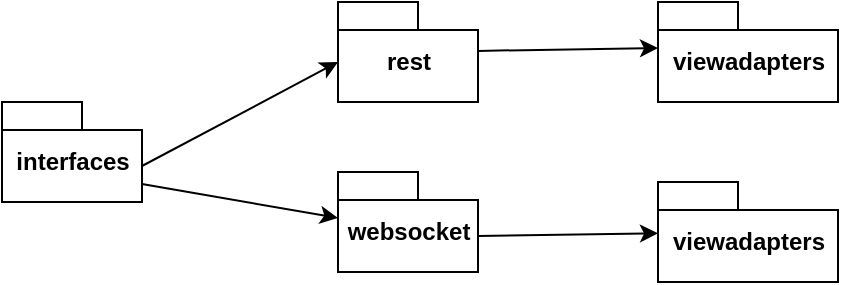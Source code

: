 <mxfile version="10.4.5" type="github"><diagram id="IdwUlAA_Gme_ZSG7m5P3" name="Page-1"><mxGraphModel dx="1327" dy="759" grid="1" gridSize="10" guides="1" tooltips="1" connect="1" arrows="1" fold="1" page="1" pageScale="1" pageWidth="850" pageHeight="1100" math="0" shadow="0"><root><mxCell id="0"/><mxCell id="1" parent="0"/><mxCell id="zjY6fRyEuLIIfnF6fcyV-1" value="interfaces&lt;br&gt;" style="shape=folder;fontStyle=1;spacingTop=10;tabWidth=40;tabHeight=14;tabPosition=left;html=1;" vertex="1" parent="1"><mxGeometry x="242" y="300" width="70" height="50" as="geometry"/></mxCell><mxCell id="zjY6fRyEuLIIfnF6fcyV-2" value="" style="endArrow=classic;html=1;exitX=0;exitY=0;exitDx=70;exitDy=32;exitPerimeter=0;" edge="1" parent="1" source="zjY6fRyEuLIIfnF6fcyV-1"><mxGeometry width="50" height="50" relative="1" as="geometry"><mxPoint x="410" y="360" as="sourcePoint"/><mxPoint x="410" y="280" as="targetPoint"/></mxGeometry></mxCell><mxCell id="zjY6fRyEuLIIfnF6fcyV-3" value="rest&lt;br&gt;" style="shape=folder;fontStyle=1;spacingTop=10;tabWidth=40;tabHeight=14;tabPosition=left;html=1;" vertex="1" parent="1"><mxGeometry x="410" y="250" width="70" height="50" as="geometry"/></mxCell><mxCell id="zjY6fRyEuLIIfnF6fcyV-4" value="websocket&lt;br&gt;" style="shape=folder;fontStyle=1;spacingTop=10;tabWidth=40;tabHeight=14;tabPosition=left;html=1;" vertex="1" parent="1"><mxGeometry x="410" y="335" width="70" height="50" as="geometry"/></mxCell><mxCell id="zjY6fRyEuLIIfnF6fcyV-5" value="" style="endArrow=classic;html=1;exitX=0;exitY=0;exitDx=70;exitDy=41;exitPerimeter=0;entryX=0;entryY=0;entryDx=0;entryDy=23;entryPerimeter=0;" edge="1" parent="1" source="zjY6fRyEuLIIfnF6fcyV-1" target="zjY6fRyEuLIIfnF6fcyV-4"><mxGeometry width="50" height="50" relative="1" as="geometry"><mxPoint x="322" y="342" as="sourcePoint"/><mxPoint x="420" y="290" as="targetPoint"/></mxGeometry></mxCell><mxCell id="zjY6fRyEuLIIfnF6fcyV-6" value="viewadapters&lt;br&gt;" style="shape=folder;fontStyle=1;spacingTop=10;tabWidth=40;tabHeight=14;tabPosition=left;html=1;" vertex="1" parent="1"><mxGeometry x="570" y="250" width="90" height="50" as="geometry"/></mxCell><mxCell id="zjY6fRyEuLIIfnF6fcyV-8" value="" style="endArrow=classic;html=1;entryX=0;entryY=0;entryDx=0;entryDy=23;entryPerimeter=0;" edge="1" parent="1" source="zjY6fRyEuLIIfnF6fcyV-3" target="zjY6fRyEuLIIfnF6fcyV-6"><mxGeometry width="50" height="50" relative="1" as="geometry"><mxPoint x="322" y="351" as="sourcePoint"/><mxPoint x="420" y="368" as="targetPoint"/></mxGeometry></mxCell><mxCell id="zjY6fRyEuLIIfnF6fcyV-9" value="viewadapters&lt;br&gt;" style="shape=folder;fontStyle=1;spacingTop=10;tabWidth=40;tabHeight=14;tabPosition=left;html=1;" vertex="1" parent="1"><mxGeometry x="570" y="340" width="90" height="50" as="geometry"/></mxCell><mxCell id="zjY6fRyEuLIIfnF6fcyV-11" value="" style="endArrow=classic;html=1;exitX=0;exitY=0;exitDx=70;exitDy=32;exitPerimeter=0;" edge="1" parent="1" source="zjY6fRyEuLIIfnF6fcyV-4" target="zjY6fRyEuLIIfnF6fcyV-9"><mxGeometry width="50" height="50" relative="1" as="geometry"><mxPoint x="240" y="460" as="sourcePoint"/><mxPoint x="290" y="410" as="targetPoint"/></mxGeometry></mxCell></root></mxGraphModel></diagram></mxfile>